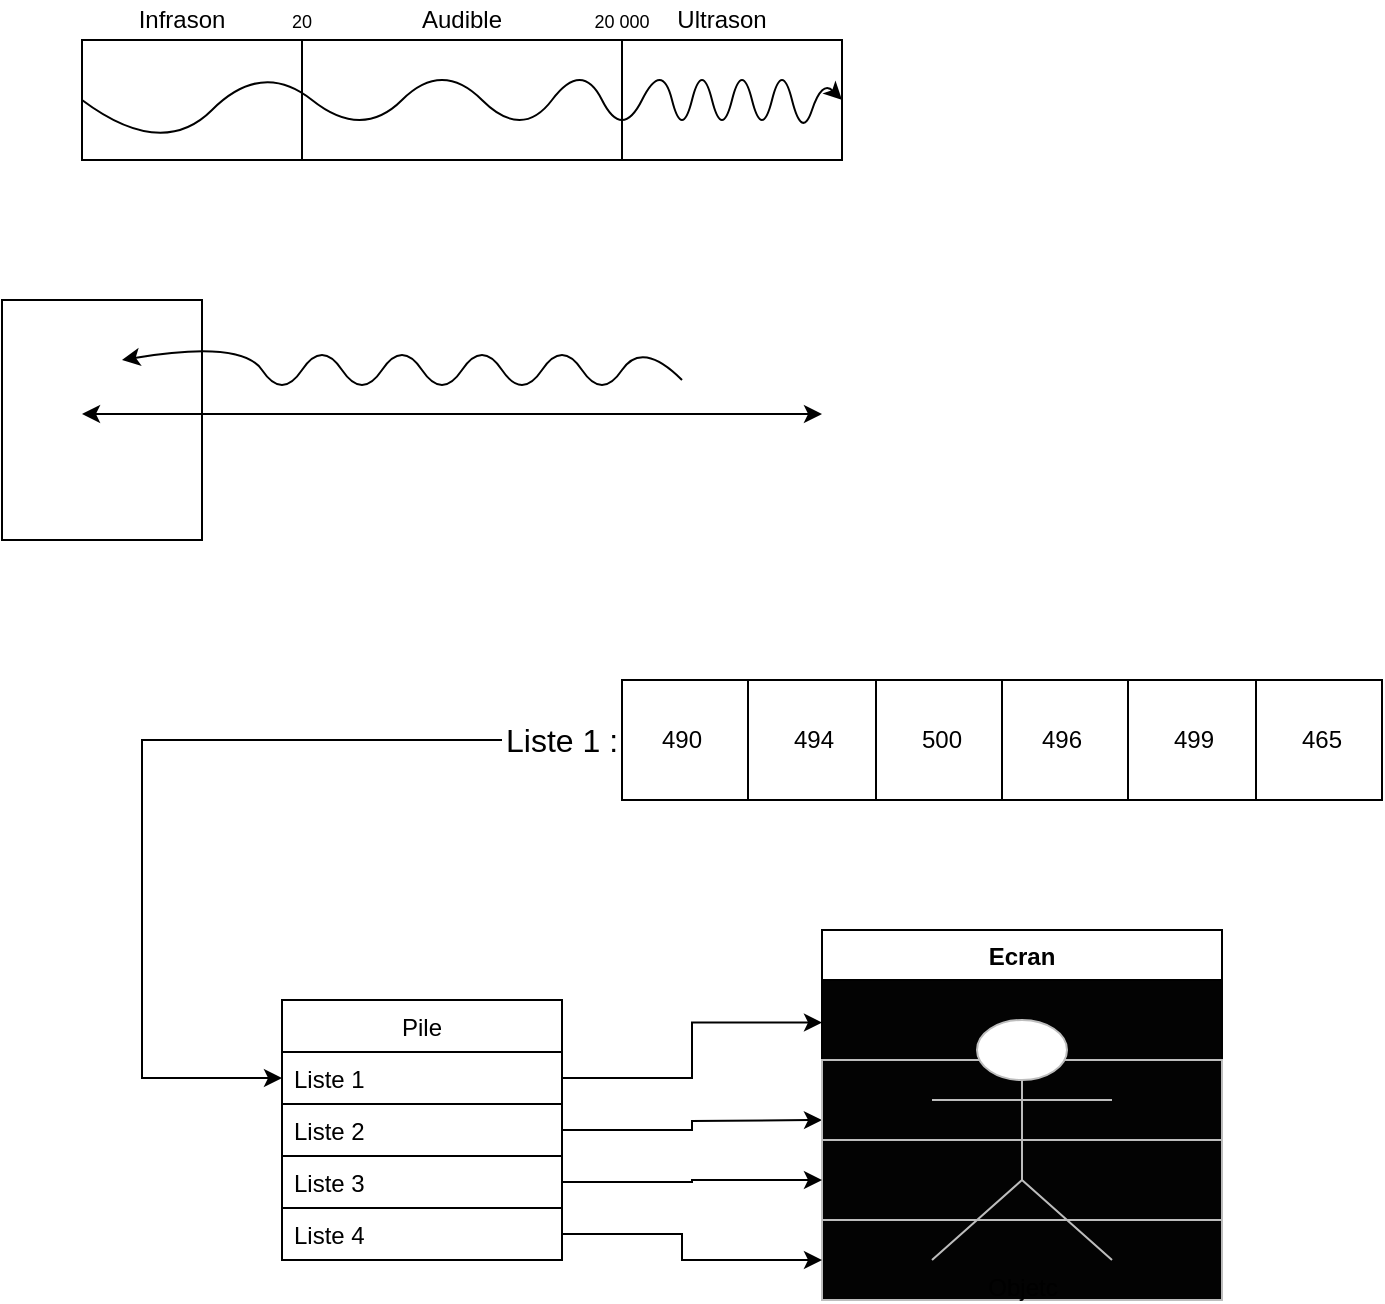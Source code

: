 <mxfile version="14.8.0" type="github">
  <diagram id="lb7uelk7rGOf16NtDy5q" name="Page-1">
    <mxGraphModel dx="868" dy="440" grid="1" gridSize="10" guides="1" tooltips="1" connect="1" arrows="1" fold="1" page="1" pageScale="1" pageWidth="827" pageHeight="1169" math="0" shadow="0">
      <root>
        <mxCell id="0" />
        <mxCell id="1" parent="0" />
        <mxCell id="QEYR6Ies0GpfozYxRe6m-1" value="" style="shape=process;whiteSpace=wrap;html=1;backgroundOutline=1;size=0.289;" vertex="1" parent="1">
          <mxGeometry x="80" y="120" width="380" height="60" as="geometry" />
        </mxCell>
        <mxCell id="QEYR6Ies0GpfozYxRe6m-2" value="Infrason" style="text;html=1;strokeColor=none;fillColor=none;align=center;verticalAlign=middle;whiteSpace=wrap;rounded=0;" vertex="1" parent="1">
          <mxGeometry x="110" y="100" width="40" height="20" as="geometry" />
        </mxCell>
        <mxCell id="QEYR6Ies0GpfozYxRe6m-3" value="Ultrason" style="text;html=1;strokeColor=none;fillColor=none;align=center;verticalAlign=middle;whiteSpace=wrap;rounded=0;" vertex="1" parent="1">
          <mxGeometry x="380" y="100" width="40" height="20" as="geometry" />
        </mxCell>
        <mxCell id="QEYR6Ies0GpfozYxRe6m-4" value="" style="curved=1;endArrow=classic;html=1;" edge="1" parent="1">
          <mxGeometry width="50" height="50" relative="1" as="geometry">
            <mxPoint x="80" y="150" as="sourcePoint" />
            <mxPoint x="460" y="150" as="targetPoint" />
            <Array as="points">
              <mxPoint x="120" y="180" />
              <mxPoint x="170" y="130" />
              <mxPoint x="220" y="170" />
              <mxPoint x="260" y="130" />
              <mxPoint x="300" y="170" />
              <mxPoint x="330" y="130" />
              <mxPoint x="350" y="170" />
              <mxPoint x="370" y="130" />
              <mxPoint x="380" y="170" />
              <mxPoint x="390" y="130" />
              <mxPoint x="400" y="170" />
              <mxPoint x="410" y="130" />
              <mxPoint x="420" y="170" />
              <mxPoint x="430" y="130" />
              <mxPoint x="440" y="170" />
              <mxPoint x="450" y="140" />
            </Array>
          </mxGeometry>
        </mxCell>
        <mxCell id="QEYR6Ies0GpfozYxRe6m-6" value="Audible" style="text;html=1;strokeColor=none;fillColor=none;align=center;verticalAlign=middle;whiteSpace=wrap;rounded=0;" vertex="1" parent="1">
          <mxGeometry x="250" y="100" width="40" height="20" as="geometry" />
        </mxCell>
        <mxCell id="QEYR6Ies0GpfozYxRe6m-7" value="&lt;font style=&quot;font-size: 9px&quot;&gt;20&lt;/font&gt;" style="text;html=1;strokeColor=none;fillColor=none;align=center;verticalAlign=middle;whiteSpace=wrap;rounded=0;" vertex="1" parent="1">
          <mxGeometry x="170" y="100" width="40" height="20" as="geometry" />
        </mxCell>
        <mxCell id="QEYR6Ies0GpfozYxRe6m-8" value="&lt;font style=&quot;font-size: 9px&quot;&gt;20 000&lt;/font&gt;" style="text;html=1;strokeColor=none;fillColor=none;align=center;verticalAlign=middle;whiteSpace=wrap;rounded=0;" vertex="1" parent="1">
          <mxGeometry x="330" y="100" width="40" height="20" as="geometry" />
        </mxCell>
        <mxCell id="QEYR6Ies0GpfozYxRe6m-9" value="" style="rounded=0;whiteSpace=wrap;html=1;" vertex="1" parent="1">
          <mxGeometry x="40" y="250" width="100" height="120" as="geometry" />
        </mxCell>
        <mxCell id="QEYR6Ies0GpfozYxRe6m-11" value="" style="curved=1;endArrow=classic;html=1;" edge="1" parent="1">
          <mxGeometry width="50" height="50" relative="1" as="geometry">
            <mxPoint x="380" y="290" as="sourcePoint" />
            <mxPoint x="100" y="280" as="targetPoint" />
            <Array as="points">
              <mxPoint x="360" y="270" />
              <mxPoint x="340" y="300" />
              <mxPoint x="320" y="270" />
              <mxPoint x="300" y="300" />
              <mxPoint x="280" y="270" />
              <mxPoint x="260" y="300" />
              <mxPoint x="240" y="270" />
              <mxPoint x="220" y="300" />
              <mxPoint x="200" y="270" />
              <mxPoint x="180" y="300" />
              <mxPoint x="160" y="270" />
            </Array>
          </mxGeometry>
        </mxCell>
        <mxCell id="QEYR6Ies0GpfozYxRe6m-14" value="" style="endArrow=classic;startArrow=classic;html=1;shadow=0;verticalAlign=middle;" edge="1" parent="1">
          <mxGeometry width="50" height="50" relative="1" as="geometry">
            <mxPoint x="80" y="307" as="sourcePoint" />
            <mxPoint x="450" y="307" as="targetPoint" />
          </mxGeometry>
        </mxCell>
        <mxCell id="QEYR6Ies0GpfozYxRe6m-34" style="edgeStyle=orthogonalEdgeStyle;rounded=0;orthogonalLoop=1;jettySize=auto;html=1;shadow=0;verticalAlign=middle;" edge="1" parent="1" source="QEYR6Ies0GpfozYxRe6m-15">
          <mxGeometry relative="1" as="geometry">
            <mxPoint x="450" y="660" as="targetPoint" />
          </mxGeometry>
        </mxCell>
        <mxCell id="QEYR6Ies0GpfozYxRe6m-15" value="Pile" style="swimlane;fontStyle=0;childLayout=stackLayout;horizontal=1;startSize=26;horizontalStack=0;resizeParent=1;resizeParentMax=0;resizeLast=0;collapsible=1;marginBottom=0;" vertex="1" parent="1">
          <mxGeometry x="180" y="600" width="140" height="130" as="geometry" />
        </mxCell>
        <mxCell id="QEYR6Ies0GpfozYxRe6m-16" value="Liste 1" style="text;strokeColor=none;fillColor=none;align=left;verticalAlign=top;spacingLeft=4;spacingRight=4;overflow=hidden;rotatable=0;points=[[0,0.5],[1,0.5]];portConstraint=eastwest;labelBackgroundColor=none;labelBorderColor=none;" vertex="1" parent="QEYR6Ies0GpfozYxRe6m-15">
          <mxGeometry y="26" width="140" height="26" as="geometry" />
        </mxCell>
        <mxCell id="QEYR6Ies0GpfozYxRe6m-17" value="Liste 2" style="text;fillColor=none;align=left;verticalAlign=top;spacingLeft=4;spacingRight=4;overflow=hidden;rotatable=0;points=[[0,0.5],[1,0.5]];portConstraint=eastwest;labelBorderColor=none;strokeColor=#000000;" vertex="1" parent="QEYR6Ies0GpfozYxRe6m-15">
          <mxGeometry y="52" width="140" height="26" as="geometry" />
        </mxCell>
        <mxCell id="QEYR6Ies0GpfozYxRe6m-18" value="Liste 3" style="text;strokeColor=none;fillColor=none;align=left;verticalAlign=top;spacingLeft=4;spacingRight=4;overflow=hidden;rotatable=0;points=[[0,0.5],[1,0.5]];portConstraint=eastwest;" vertex="1" parent="QEYR6Ies0GpfozYxRe6m-15">
          <mxGeometry y="78" width="140" height="26" as="geometry" />
        </mxCell>
        <mxCell id="QEYR6Ies0GpfozYxRe6m-20" value="Liste 4" style="text;fillColor=none;align=left;verticalAlign=top;spacingLeft=4;spacingRight=4;overflow=hidden;rotatable=0;points=[[0,0.5],[1,0.5]];portConstraint=eastwest;strokeColor=#000000;" vertex="1" parent="QEYR6Ies0GpfozYxRe6m-15">
          <mxGeometry y="104" width="140" height="26" as="geometry" />
        </mxCell>
        <mxCell id="QEYR6Ies0GpfozYxRe6m-22" value="494" style="shape=process;whiteSpace=wrap;html=1;backgroundOutline=1;labelBackgroundColor=none;strokeColor=#000000;size=0.333;" vertex="1" parent="1">
          <mxGeometry x="350" y="440" width="190" height="60" as="geometry" />
        </mxCell>
        <mxCell id="QEYR6Ies0GpfozYxRe6m-24" value="499" style="shape=process;whiteSpace=wrap;html=1;backgroundOutline=1;labelBackgroundColor=none;strokeColor=#000000;size=0.333;" vertex="1" parent="1">
          <mxGeometry x="540" y="440" width="190" height="60" as="geometry" />
        </mxCell>
        <mxCell id="QEYR6Ies0GpfozYxRe6m-31" style="edgeStyle=orthogonalEdgeStyle;rounded=0;orthogonalLoop=1;jettySize=auto;html=1;entryX=0;entryY=0.5;entryDx=0;entryDy=0;shadow=0;verticalAlign=middle;" edge="1" parent="1" source="QEYR6Ies0GpfozYxRe6m-25" target="QEYR6Ies0GpfozYxRe6m-16">
          <mxGeometry relative="1" as="geometry">
            <Array as="points">
              <mxPoint x="110" y="470" />
              <mxPoint x="110" y="639" />
            </Array>
          </mxGeometry>
        </mxCell>
        <mxCell id="QEYR6Ies0GpfozYxRe6m-25" value="&lt;font style=&quot;font-size: 16px&quot;&gt;Liste 1 :&lt;/font&gt;" style="text;html=1;strokeColor=none;fillColor=none;align=center;verticalAlign=middle;whiteSpace=wrap;rounded=0;labelBackgroundColor=none;" vertex="1" parent="1">
          <mxGeometry x="290" y="460" width="60" height="20" as="geometry" />
        </mxCell>
        <mxCell id="QEYR6Ies0GpfozYxRe6m-27" value="490" style="text;html=1;strokeColor=none;fillColor=none;align=center;verticalAlign=middle;whiteSpace=wrap;rounded=0;labelBackgroundColor=none;" vertex="1" parent="1">
          <mxGeometry x="360" y="460" width="40" height="20" as="geometry" />
        </mxCell>
        <mxCell id="QEYR6Ies0GpfozYxRe6m-28" value="500" style="text;html=1;strokeColor=none;fillColor=none;align=center;verticalAlign=middle;whiteSpace=wrap;rounded=0;labelBackgroundColor=none;" vertex="1" parent="1">
          <mxGeometry x="490" y="460" width="40" height="20" as="geometry" />
        </mxCell>
        <mxCell id="QEYR6Ies0GpfozYxRe6m-29" value="496" style="text;html=1;strokeColor=none;fillColor=none;align=center;verticalAlign=middle;whiteSpace=wrap;rounded=0;labelBackgroundColor=none;" vertex="1" parent="1">
          <mxGeometry x="550" y="460" width="40" height="20" as="geometry" />
        </mxCell>
        <mxCell id="QEYR6Ies0GpfozYxRe6m-30" value="465" style="text;html=1;strokeColor=none;fillColor=none;align=center;verticalAlign=middle;whiteSpace=wrap;rounded=0;labelBackgroundColor=none;" vertex="1" parent="1">
          <mxGeometry x="680" y="460" width="40" height="20" as="geometry" />
        </mxCell>
        <mxCell id="QEYR6Ies0GpfozYxRe6m-32" value="Ecran" style="swimlane;labelBackgroundColor=none;strokeColor=#000000;html=0;startSize=25;" vertex="1" parent="1">
          <mxGeometry x="450" y="565" width="200" height="185" as="geometry" />
        </mxCell>
        <mxCell id="QEYR6Ies0GpfozYxRe6m-39" value="" style="whiteSpace=wrap;html=1;labelBackgroundColor=none;strokeColor=#000000;fillColor=#030303;gradientColor=none;" vertex="1" parent="QEYR6Ies0GpfozYxRe6m-32">
          <mxGeometry y="25" width="200" height="40" as="geometry" />
        </mxCell>
        <mxCell id="QEYR6Ies0GpfozYxRe6m-40" value="" style="whiteSpace=wrap;html=1;labelBackgroundColor=none;strokeColor=#BDBDBD;fillColor=#030303;gradientColor=none;" vertex="1" parent="QEYR6Ies0GpfozYxRe6m-32">
          <mxGeometry y="65" width="200" height="40" as="geometry" />
        </mxCell>
        <mxCell id="QEYR6Ies0GpfozYxRe6m-42" value="" style="whiteSpace=wrap;html=1;labelBackgroundColor=none;strokeColor=#BDBDBD;fillColor=#030303;gradientColor=none;" vertex="1" parent="QEYR6Ies0GpfozYxRe6m-32">
          <mxGeometry y="145" width="200" height="40" as="geometry" />
        </mxCell>
        <mxCell id="QEYR6Ies0GpfozYxRe6m-41" value="" style="whiteSpace=wrap;html=1;labelBackgroundColor=none;strokeColor=#BDBDBD;fillColor=#030303;gradientColor=none;" vertex="1" parent="QEYR6Ies0GpfozYxRe6m-32">
          <mxGeometry y="105" width="200" height="40" as="geometry" />
        </mxCell>
        <mxCell id="QEYR6Ies0GpfozYxRe6m-37" value="Objetc" style="shape=umlActor;verticalLabelPosition=bottom;verticalAlign=top;html=1;outlineConnect=0;labelBackgroundColor=none;strokeColor=#BDBDBD;" vertex="1" parent="QEYR6Ies0GpfozYxRe6m-32">
          <mxGeometry x="55" y="45" width="90" height="120" as="geometry" />
        </mxCell>
        <mxCell id="QEYR6Ies0GpfozYxRe6m-33" style="edgeStyle=orthogonalEdgeStyle;rounded=0;orthogonalLoop=1;jettySize=auto;html=1;entryX=0;entryY=0.25;entryDx=0;entryDy=0;shadow=0;verticalAlign=middle;" edge="1" parent="1" source="QEYR6Ies0GpfozYxRe6m-16" target="QEYR6Ies0GpfozYxRe6m-32">
          <mxGeometry relative="1" as="geometry" />
        </mxCell>
        <mxCell id="QEYR6Ies0GpfozYxRe6m-35" style="edgeStyle=orthogonalEdgeStyle;rounded=0;orthogonalLoop=1;jettySize=auto;html=1;shadow=0;verticalAlign=middle;entryX=0;entryY=0.5;entryDx=0;entryDy=0;" edge="1" parent="1" source="QEYR6Ies0GpfozYxRe6m-18" target="QEYR6Ies0GpfozYxRe6m-41">
          <mxGeometry relative="1" as="geometry">
            <mxPoint x="450" y="700" as="targetPoint" />
          </mxGeometry>
        </mxCell>
        <mxCell id="QEYR6Ies0GpfozYxRe6m-36" style="edgeStyle=orthogonalEdgeStyle;rounded=0;orthogonalLoop=1;jettySize=auto;html=1;shadow=0;verticalAlign=middle;entryX=0;entryY=0.5;entryDx=0;entryDy=0;" edge="1" parent="1" source="QEYR6Ies0GpfozYxRe6m-20" target="QEYR6Ies0GpfozYxRe6m-42">
          <mxGeometry relative="1" as="geometry">
            <mxPoint x="450" y="740" as="targetPoint" />
            <Array as="points">
              <mxPoint x="380" y="717" />
              <mxPoint x="380" y="730" />
            </Array>
          </mxGeometry>
        </mxCell>
      </root>
    </mxGraphModel>
  </diagram>
</mxfile>
